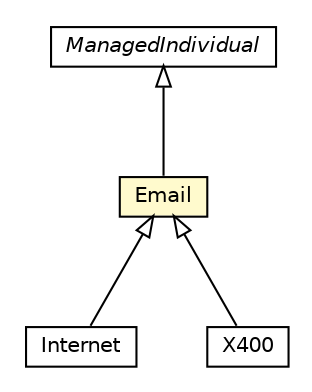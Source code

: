 #!/usr/local/bin/dot
#
# Class diagram 
# Generated by UMLGraph version R5_6-24-gf6e263 (http://www.umlgraph.org/)
#

digraph G {
	edge [fontname="Helvetica",fontsize=10,labelfontname="Helvetica",labelfontsize=10];
	node [fontname="Helvetica",fontsize=10,shape=plaintext];
	nodesep=0.25;
	ranksep=0.5;
	// org.universAAL.middleware.owl.ManagedIndividual
	c3610694 [label=<<table title="org.universAAL.middleware.owl.ManagedIndividual" border="0" cellborder="1" cellspacing="0" cellpadding="2" port="p" href="../../middleware/owl/ManagedIndividual.html">
		<tr><td><table border="0" cellspacing="0" cellpadding="1">
<tr><td align="center" balign="center"><font face="Helvetica-Oblique"> ManagedIndividual </font></td></tr>
		</table></td></tr>
		</table>>, URL="../../middleware/owl/ManagedIndividual.html", fontname="Helvetica", fontcolor="black", fontsize=10.0];
	// org.universAAL.ontology.vcard.Email
	c3611245 [label=<<table title="org.universAAL.ontology.vcard.Email" border="0" cellborder="1" cellspacing="0" cellpadding="2" port="p" bgcolor="lemonChiffon" href="./Email.html">
		<tr><td><table border="0" cellspacing="0" cellpadding="1">
<tr><td align="center" balign="center"> Email </td></tr>
		</table></td></tr>
		</table>>, URL="./Email.html", fontname="Helvetica", fontcolor="black", fontsize=10.0];
	// org.universAAL.ontology.vcard.Internet
	c3611246 [label=<<table title="org.universAAL.ontology.vcard.Internet" border="0" cellborder="1" cellspacing="0" cellpadding="2" port="p" href="./Internet.html">
		<tr><td><table border="0" cellspacing="0" cellpadding="1">
<tr><td align="center" balign="center"> Internet </td></tr>
		</table></td></tr>
		</table>>, URL="./Internet.html", fontname="Helvetica", fontcolor="black", fontsize=10.0];
	// org.universAAL.ontology.vcard.X400
	c3611249 [label=<<table title="org.universAAL.ontology.vcard.X400" border="0" cellborder="1" cellspacing="0" cellpadding="2" port="p" href="./X400.html">
		<tr><td><table border="0" cellspacing="0" cellpadding="1">
<tr><td align="center" balign="center"> X400 </td></tr>
		</table></td></tr>
		</table>>, URL="./X400.html", fontname="Helvetica", fontcolor="black", fontsize=10.0];
	//org.universAAL.ontology.vcard.Email extends org.universAAL.middleware.owl.ManagedIndividual
	c3610694:p -> c3611245:p [dir=back,arrowtail=empty];
	//org.universAAL.ontology.vcard.Internet extends org.universAAL.ontology.vcard.Email
	c3611245:p -> c3611246:p [dir=back,arrowtail=empty];
	//org.universAAL.ontology.vcard.X400 extends org.universAAL.ontology.vcard.Email
	c3611245:p -> c3611249:p [dir=back,arrowtail=empty];
}

